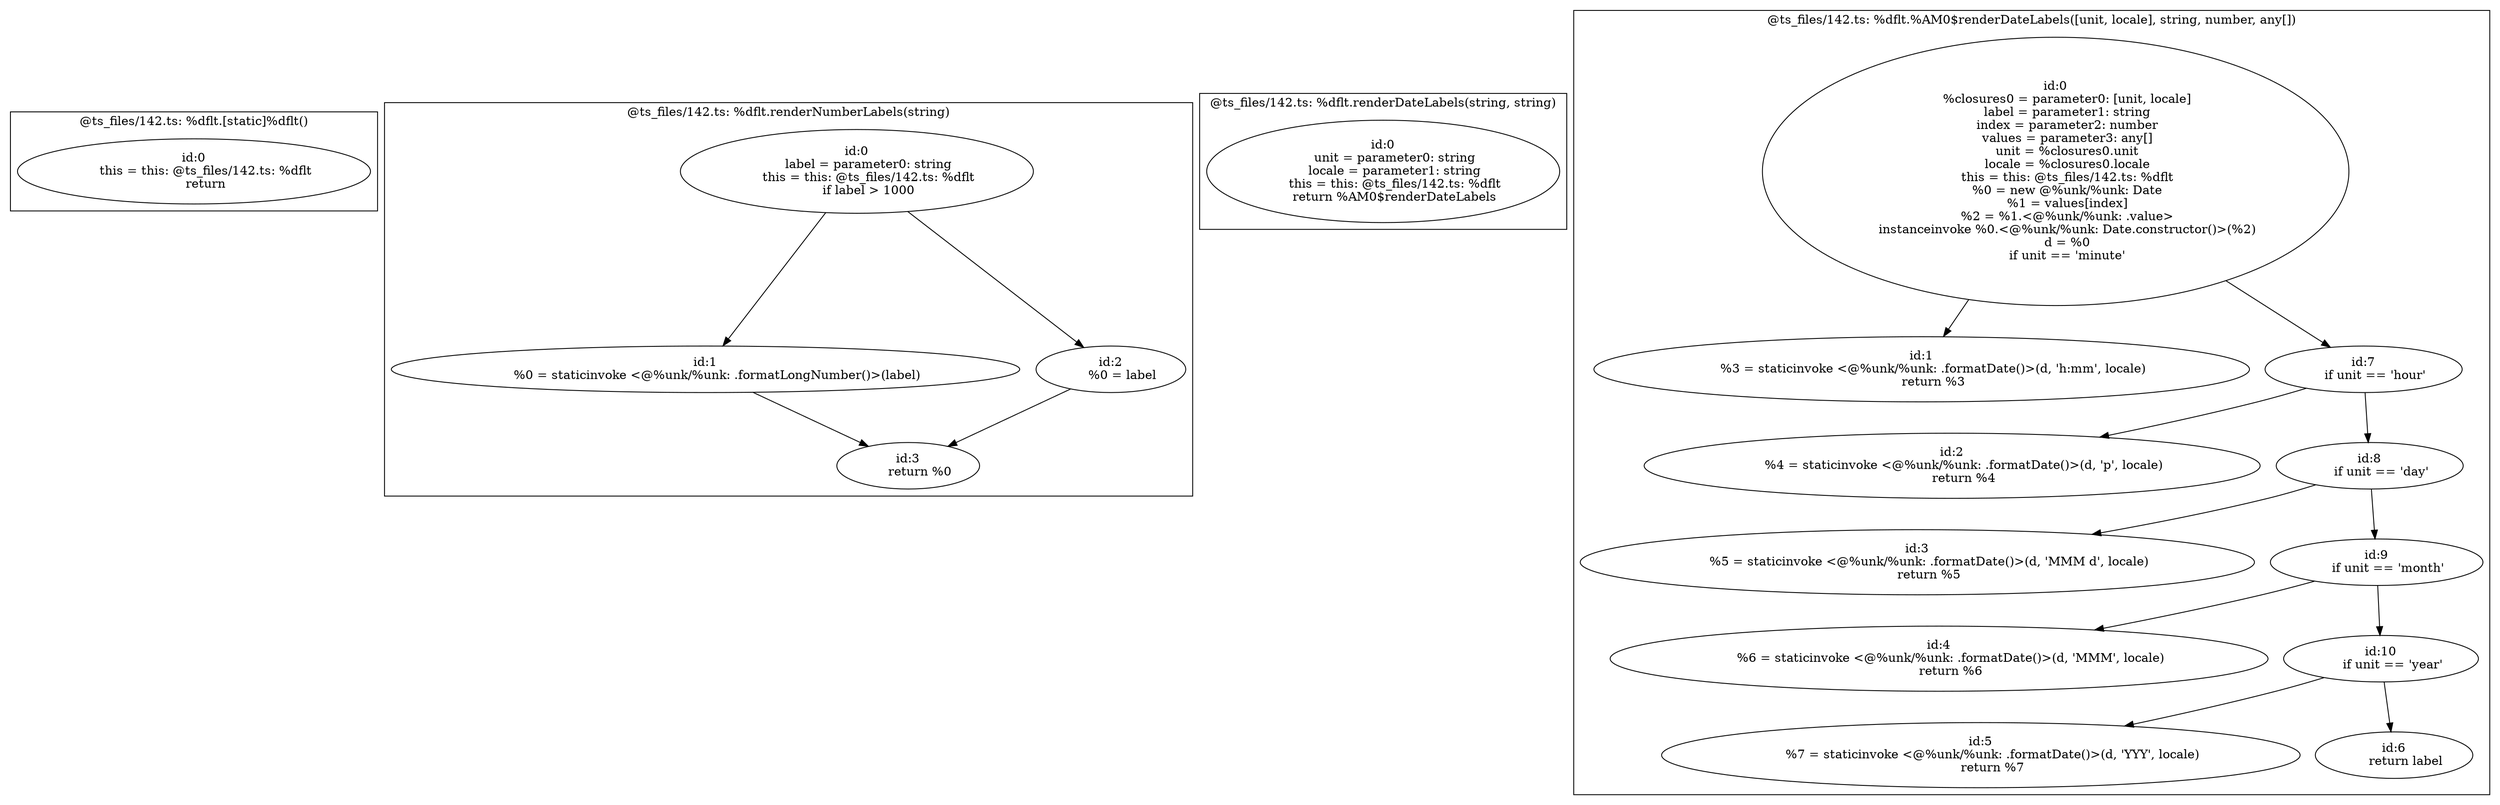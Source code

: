 digraph "142.ts" {
subgraph "cluster_@ts_files/142.ts: %dflt.[static]%dflt()" {
  label="@ts_files/142.ts: %dflt.[static]%dflt()";
  Node33710 [label="id:0
      this = this: @ts_files/142.ts: %dflt
      return"];
}
subgraph "cluster_@ts_files/142.ts: %dflt.renderNumberLabels(string)" {
  label="@ts_files/142.ts: %dflt.renderNumberLabels(string)";
  Node45910 [label="id:0
      label = parameter0: string
      this = this: @ts_files/142.ts: %dflt
      if label > 1000"];
  Node45911 [label="id:1
      %0 = staticinvoke <@%unk/%unk: .formatLongNumber()>(label)"];
  Node45912 [label="id:2
      %0 = label"];
  Node45913 [label="id:3
      return %0"];
  Node45910 -> Node45911;
  Node45910 -> Node45912;
  Node45911 -> Node45913;
  Node45912 -> Node45913;
}
subgraph "cluster_@ts_files/142.ts: %dflt.renderDateLabels(string, string)" {
  label="@ts_files/142.ts: %dflt.renderDateLabels(string, string)";
  Node50950 [label="id:0
      unit = parameter0: string
      locale = parameter1: string
      this = this: @ts_files/142.ts: %dflt
      return %AM0$renderDateLabels"];
}
subgraph "cluster_@ts_files/142.ts: %dflt.%AM0$renderDateLabels([unit, locale], string, number, any[])" {
  label="@ts_files/142.ts: %dflt.%AM0$renderDateLabels([unit, locale], string, number, any[])";
  Node73400 [label="id:0
      %closures0 = parameter0: [unit, locale]
      label = parameter1: string
      index = parameter2: number
      values = parameter3: any[]
      unit = %closures0.unit
      locale = %closures0.locale
      this = this: @ts_files/142.ts: %dflt
      %0 = new @%unk/%unk: Date
      %1 = values[index]
      %2 = %1.<@%unk/%unk: .value>
      instanceinvoke %0.<@%unk/%unk: Date.constructor()>(%2)
      d = %0
      if unit == 'minute'"];
  Node73401 [label="id:1
      %3 = staticinvoke <@%unk/%unk: .formatDate()>(d, 'h:mm', locale)
      return %3"];
  Node73402 [label="id:2
      %4 = staticinvoke <@%unk/%unk: .formatDate()>(d, 'p', locale)
      return %4"];
  Node73403 [label="id:3
      %5 = staticinvoke <@%unk/%unk: .formatDate()>(d, 'MMM d', locale)
      return %5"];
  Node73404 [label="id:4
      %6 = staticinvoke <@%unk/%unk: .formatDate()>(d, 'MMM', locale)
      return %6"];
  Node73405 [label="id:5
      %7 = staticinvoke <@%unk/%unk: .formatDate()>(d, 'YYY', locale)
      return %7"];
  Node73406 [label="id:6
      return label"];
  Node73407 [label="id:7
      if unit == 'hour'"];
  Node73408 [label="id:8
      if unit == 'day'"];
  Node73409 [label="id:9
      if unit == 'month'"];
  Node734010 [label="id:10
      if unit == 'year'"];
  Node73400 -> Node73401;
  Node73400 -> Node73407;
  Node73407 -> Node73402;
  Node73407 -> Node73408;
  Node73408 -> Node73403;
  Node73408 -> Node73409;
  Node73409 -> Node73404;
  Node73409 -> Node734010;
  Node734010 -> Node73405;
  Node734010 -> Node73406;
}
}
